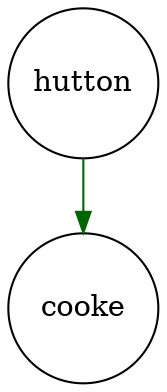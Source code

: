 digraph fullagr_hutton_cooke { 
 K=0.6 
 "hutton" -> { "cooke" } [color="darkgreen", arrowhead="normal", penwidth=1, href="#295"]; 
 "hutton" [shape="circle", fixedsize="true", height=1, width=1, style="filled", fillcolor="white", href="#hutton"]; 
 "cooke" [shape="circle", fixedsize="true", height=1, width=1, style="filled", fillcolor="white", href="#cooke"]; 

}